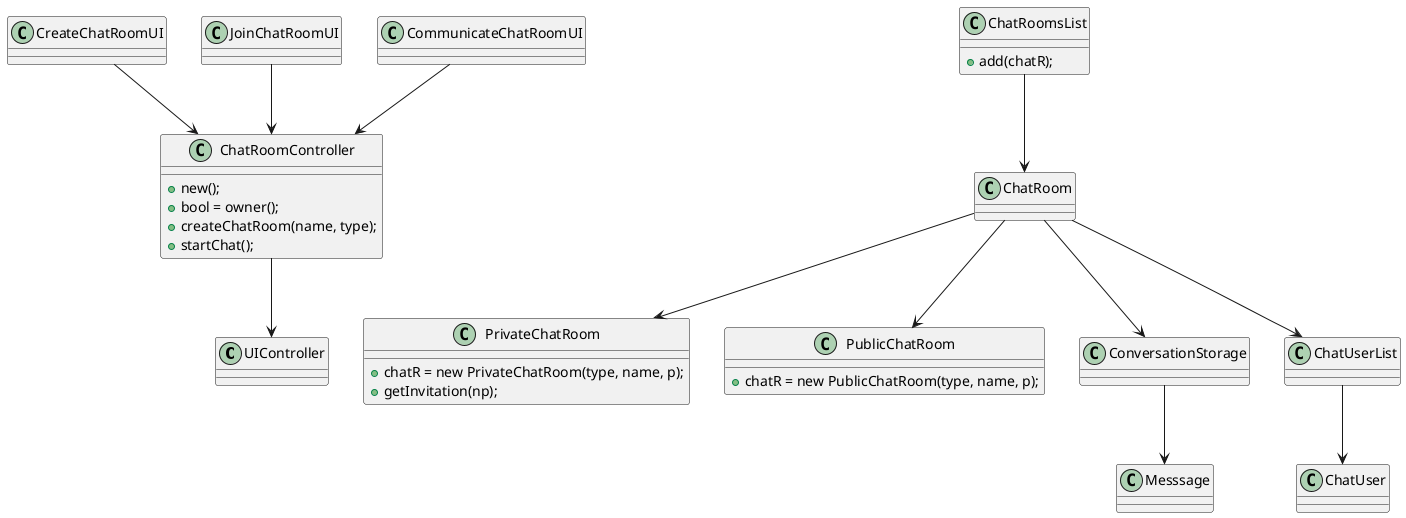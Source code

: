 @startuml classDiagram_ipc05.3.png
class UIController{
}

class CreateChatRoomUI{
}

class JoinChatRoomUI{
}

class CommunicateChatRoomUI{
}

class ChatRoomController{
    +new();
    +bool = owner();
    +createChatRoom(name, type);
    +startChat();
}

class ChatUser{

}

class ChatRoom{
}

class PrivateChatRoom{
    +chatR = new PrivateChatRoom(type, name, p);
    +getInvitation(np);
}

class PublicChatRoom{
    +chatR = new PublicChatRoom(type, name, p);
}

class ChatRoomsList{
    +add(chatR);
}

class ConversationStorage{
}


CreateChatRoomUI --> ChatRoomController
JoinChatRoomUI --> ChatRoomController
CommunicateChatRoomUI--> ChatRoomController

ChatRoomController --> UIController


ChatRoomsList --> ChatRoom
ChatRoom --> PrivateChatRoom
ChatRoom --> PublicChatRoom
ChatRoom --> ChatUserList
ChatRoom --> ConversationStorage
ChatUserList --> ChatUser
ConversationStorage --> Messsage
@enduml
